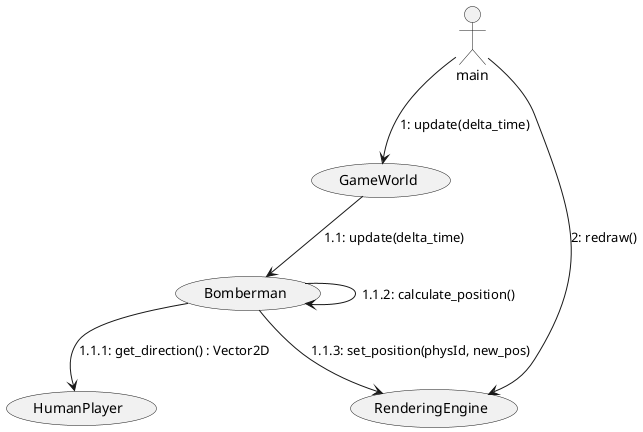 @startuml

:main: --> (GameWorld) : "1: update(delta_time)"
(GameWorld) --> (Bomberman) : "1.1: update(delta_time)"
(Bomberman) --> (HumanPlayer) : "1.1.1: get_direction() : Vector2D"
(Bomberman) --> (Bomberman) : "1.1.2: calculate_position()"
(Bomberman) --> (RenderingEngine) : "1.1.3: set_position(physId, new_pos)"
:main: --> (RenderingEngine) : "2: redraw()"

@enduml
